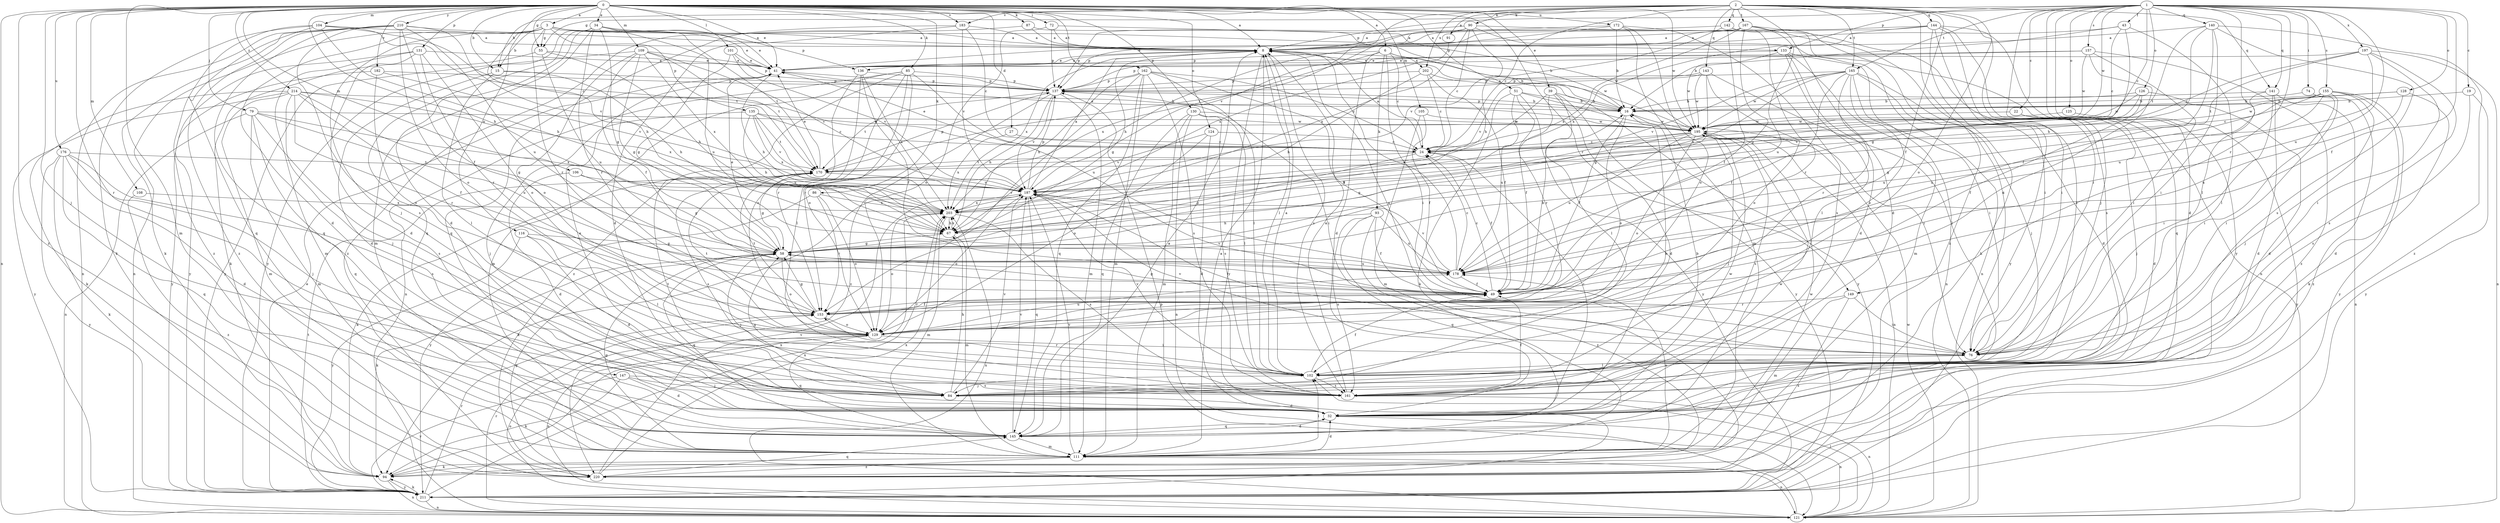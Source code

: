 strict digraph  {
0;
1;
2;
3;
6;
8;
15;
16;
19;
22;
24;
27;
32;
34;
39;
41;
43;
49;
51;
55;
58;
67;
72;
74;
76;
79;
84;
85;
86;
87;
90;
91;
93;
94;
101;
102;
104;
105;
106;
108;
109;
111;
116;
121;
124;
125;
126;
128;
129;
130;
131;
133;
135;
136;
137;
140;
141;
142;
143;
144;
145;
147;
149;
153;
155;
157;
161;
162;
165;
167;
170;
172;
176;
178;
182;
183;
187;
195;
197;
202;
203;
210;
211;
214;
220;
0 -> 3  [label=a];
0 -> 6  [label=a];
0 -> 8  [label=a];
0 -> 15  [label=b];
0 -> 27  [label=d];
0 -> 34  [label=e];
0 -> 39  [label=e];
0 -> 41  [label=e];
0 -> 51  [label=g];
0 -> 55  [label=g];
0 -> 67  [label=h];
0 -> 72  [label=i];
0 -> 79  [label=j];
0 -> 84  [label=j];
0 -> 85  [label=k];
0 -> 86  [label=k];
0 -> 87  [label=k];
0 -> 101  [label=l];
0 -> 104  [label=m];
0 -> 105  [label=m];
0 -> 106  [label=m];
0 -> 108  [label=m];
0 -> 109  [label=m];
0 -> 111  [label=m];
0 -> 116  [label=n];
0 -> 121  [label=n];
0 -> 124  [label=o];
0 -> 130  [label=p];
0 -> 131  [label=p];
0 -> 147  [label=r];
0 -> 149  [label=r];
0 -> 162  [label=t];
0 -> 172  [label=u];
0 -> 176  [label=u];
0 -> 182  [label=v];
0 -> 183  [label=v];
0 -> 195  [label=w];
0 -> 210  [label=y];
0 -> 214  [label=z];
0 -> 220  [label=z];
1 -> 8  [label=a];
1 -> 19  [label=c];
1 -> 22  [label=c];
1 -> 24  [label=c];
1 -> 32  [label=d];
1 -> 43  [label=f];
1 -> 49  [label=f];
1 -> 55  [label=g];
1 -> 74  [label=i];
1 -> 84  [label=j];
1 -> 102  [label=l];
1 -> 125  [label=o];
1 -> 126  [label=o];
1 -> 128  [label=o];
1 -> 133  [label=p];
1 -> 140  [label=q];
1 -> 141  [label=q];
1 -> 149  [label=r];
1 -> 155  [label=s];
1 -> 157  [label=s];
1 -> 165  [label=t];
1 -> 178  [label=u];
1 -> 195  [label=w];
1 -> 197  [label=x];
1 -> 211  [label=y];
2 -> 15  [label=b];
2 -> 24  [label=c];
2 -> 32  [label=d];
2 -> 49  [label=f];
2 -> 76  [label=i];
2 -> 90  [label=k];
2 -> 91  [label=k];
2 -> 129  [label=o];
2 -> 141  [label=q];
2 -> 142  [label=q];
2 -> 143  [label=q];
2 -> 144  [label=q];
2 -> 165  [label=t];
2 -> 167  [label=t];
2 -> 183  [label=v];
2 -> 187  [label=v];
2 -> 202  [label=x];
2 -> 220  [label=z];
3 -> 8  [label=a];
3 -> 15  [label=b];
3 -> 32  [label=d];
3 -> 41  [label=e];
3 -> 55  [label=g];
3 -> 67  [label=h];
3 -> 84  [label=j];
3 -> 121  [label=n];
3 -> 133  [label=p];
3 -> 135  [label=p];
3 -> 136  [label=p];
3 -> 153  [label=r];
3 -> 170  [label=t];
6 -> 16  [label=b];
6 -> 24  [label=c];
6 -> 32  [label=d];
6 -> 76  [label=i];
6 -> 93  [label=k];
6 -> 136  [label=p];
6 -> 202  [label=x];
6 -> 203  [label=x];
8 -> 41  [label=e];
8 -> 58  [label=g];
8 -> 102  [label=l];
8 -> 161  [label=s];
8 -> 195  [label=w];
8 -> 203  [label=x];
8 -> 211  [label=y];
15 -> 32  [label=d];
15 -> 67  [label=h];
15 -> 102  [label=l];
15 -> 137  [label=p];
16 -> 8  [label=a];
16 -> 49  [label=f];
16 -> 129  [label=o];
16 -> 137  [label=p];
16 -> 195  [label=w];
19 -> 16  [label=b];
19 -> 161  [label=s];
19 -> 211  [label=y];
22 -> 32  [label=d];
22 -> 84  [label=j];
22 -> 195  [label=w];
24 -> 8  [label=a];
24 -> 41  [label=e];
24 -> 49  [label=f];
24 -> 58  [label=g];
24 -> 170  [label=t];
27 -> 24  [label=c];
27 -> 203  [label=x];
32 -> 24  [label=c];
32 -> 121  [label=n];
32 -> 145  [label=q];
32 -> 195  [label=w];
34 -> 8  [label=a];
34 -> 32  [label=d];
34 -> 41  [label=e];
34 -> 58  [label=g];
34 -> 111  [label=m];
34 -> 145  [label=q];
34 -> 153  [label=r];
34 -> 178  [label=u];
34 -> 211  [label=y];
39 -> 16  [label=b];
39 -> 24  [label=c];
39 -> 32  [label=d];
39 -> 49  [label=f];
39 -> 102  [label=l];
39 -> 211  [label=y];
41 -> 8  [label=a];
41 -> 67  [label=h];
41 -> 137  [label=p];
43 -> 8  [label=a];
43 -> 16  [label=b];
43 -> 24  [label=c];
43 -> 58  [label=g];
43 -> 102  [label=l];
49 -> 16  [label=b];
49 -> 24  [label=c];
49 -> 58  [label=g];
49 -> 153  [label=r];
49 -> 187  [label=v];
51 -> 16  [label=b];
51 -> 76  [label=i];
51 -> 94  [label=k];
51 -> 153  [label=r];
51 -> 178  [label=u];
51 -> 211  [label=y];
55 -> 41  [label=e];
55 -> 67  [label=h];
55 -> 94  [label=k];
55 -> 178  [label=u];
58 -> 41  [label=e];
58 -> 84  [label=j];
58 -> 94  [label=k];
58 -> 129  [label=o];
58 -> 145  [label=q];
58 -> 178  [label=u];
67 -> 58  [label=g];
67 -> 111  [label=m];
67 -> 203  [label=x];
72 -> 8  [label=a];
72 -> 129  [label=o];
72 -> 137  [label=p];
72 -> 195  [label=w];
74 -> 16  [label=b];
74 -> 76  [label=i];
74 -> 220  [label=z];
76 -> 8  [label=a];
76 -> 102  [label=l];
76 -> 187  [label=v];
79 -> 111  [label=m];
79 -> 121  [label=n];
79 -> 145  [label=q];
79 -> 161  [label=s];
79 -> 178  [label=u];
79 -> 195  [label=w];
79 -> 203  [label=x];
84 -> 16  [label=b];
84 -> 32  [label=d];
84 -> 41  [label=e];
84 -> 67  [label=h];
84 -> 170  [label=t];
84 -> 187  [label=v];
85 -> 102  [label=l];
85 -> 111  [label=m];
85 -> 121  [label=n];
85 -> 129  [label=o];
85 -> 137  [label=p];
85 -> 153  [label=r];
85 -> 178  [label=u];
85 -> 220  [label=z];
86 -> 129  [label=o];
86 -> 153  [label=r];
86 -> 203  [label=x];
86 -> 211  [label=y];
87 -> 8  [label=a];
87 -> 16  [label=b];
87 -> 220  [label=z];
90 -> 8  [label=a];
90 -> 24  [label=c];
90 -> 67  [label=h];
90 -> 76  [label=i];
90 -> 121  [label=n];
90 -> 137  [label=p];
90 -> 170  [label=t];
90 -> 203  [label=x];
91 -> 203  [label=x];
93 -> 49  [label=f];
93 -> 67  [label=h];
93 -> 145  [label=q];
93 -> 161  [label=s];
93 -> 178  [label=u];
93 -> 220  [label=z];
94 -> 121  [label=n];
94 -> 203  [label=x];
94 -> 211  [label=y];
101 -> 41  [label=e];
101 -> 58  [label=g];
101 -> 137  [label=p];
101 -> 187  [label=v];
102 -> 8  [label=a];
102 -> 49  [label=f];
102 -> 84  [label=j];
102 -> 153  [label=r];
102 -> 161  [label=s];
102 -> 187  [label=v];
104 -> 8  [label=a];
104 -> 24  [label=c];
104 -> 67  [label=h];
104 -> 94  [label=k];
104 -> 145  [label=q];
104 -> 170  [label=t];
104 -> 220  [label=z];
105 -> 49  [label=f];
105 -> 111  [label=m];
105 -> 195  [label=w];
106 -> 32  [label=d];
106 -> 58  [label=g];
106 -> 187  [label=v];
108 -> 203  [label=x];
108 -> 220  [label=z];
109 -> 41  [label=e];
109 -> 49  [label=f];
109 -> 58  [label=g];
109 -> 129  [label=o];
109 -> 170  [label=t];
109 -> 187  [label=v];
109 -> 203  [label=x];
109 -> 211  [label=y];
111 -> 8  [label=a];
111 -> 32  [label=d];
111 -> 58  [label=g];
111 -> 94  [label=k];
111 -> 102  [label=l];
111 -> 121  [label=n];
111 -> 178  [label=u];
111 -> 187  [label=v];
111 -> 195  [label=w];
111 -> 220  [label=z];
116 -> 32  [label=d];
116 -> 58  [label=g];
116 -> 102  [label=l];
116 -> 211  [label=y];
121 -> 102  [label=l];
121 -> 129  [label=o];
121 -> 137  [label=p];
121 -> 153  [label=r];
121 -> 195  [label=w];
121 -> 203  [label=x];
124 -> 24  [label=c];
124 -> 32  [label=d];
124 -> 129  [label=o];
124 -> 187  [label=v];
125 -> 195  [label=w];
125 -> 211  [label=y];
126 -> 16  [label=b];
126 -> 32  [label=d];
126 -> 49  [label=f];
126 -> 187  [label=v];
126 -> 195  [label=w];
128 -> 16  [label=b];
128 -> 24  [label=c];
128 -> 32  [label=d];
128 -> 178  [label=u];
129 -> 76  [label=i];
129 -> 121  [label=n];
129 -> 145  [label=q];
129 -> 170  [label=t];
129 -> 178  [label=u];
130 -> 102  [label=l];
130 -> 111  [label=m];
130 -> 121  [label=n];
130 -> 145  [label=q];
130 -> 161  [label=s];
130 -> 195  [label=w];
131 -> 32  [label=d];
131 -> 41  [label=e];
131 -> 111  [label=m];
131 -> 129  [label=o];
131 -> 153  [label=r];
131 -> 211  [label=y];
133 -> 32  [label=d];
133 -> 41  [label=e];
133 -> 102  [label=l];
133 -> 111  [label=m];
133 -> 121  [label=n];
133 -> 195  [label=w];
135 -> 24  [label=c];
135 -> 67  [label=h];
135 -> 84  [label=j];
135 -> 170  [label=t];
135 -> 187  [label=v];
135 -> 195  [label=w];
135 -> 203  [label=x];
136 -> 49  [label=f];
136 -> 129  [label=o];
136 -> 137  [label=p];
136 -> 153  [label=r];
136 -> 203  [label=x];
137 -> 16  [label=b];
137 -> 67  [label=h];
137 -> 76  [label=i];
137 -> 111  [label=m];
137 -> 170  [label=t];
137 -> 187  [label=v];
137 -> 220  [label=z];
140 -> 8  [label=a];
140 -> 49  [label=f];
140 -> 67  [label=h];
140 -> 76  [label=i];
140 -> 161  [label=s];
140 -> 170  [label=t];
140 -> 220  [label=z];
141 -> 16  [label=b];
141 -> 32  [label=d];
141 -> 76  [label=i];
141 -> 121  [label=n];
141 -> 178  [label=u];
142 -> 8  [label=a];
142 -> 49  [label=f];
142 -> 145  [label=q];
142 -> 153  [label=r];
142 -> 187  [label=v];
143 -> 58  [label=g];
143 -> 102  [label=l];
143 -> 129  [label=o];
143 -> 137  [label=p];
143 -> 187  [label=v];
143 -> 195  [label=w];
144 -> 8  [label=a];
144 -> 76  [label=i];
144 -> 94  [label=k];
144 -> 121  [label=n];
144 -> 137  [label=p];
144 -> 161  [label=s];
144 -> 203  [label=x];
144 -> 211  [label=y];
145 -> 8  [label=a];
145 -> 32  [label=d];
145 -> 111  [label=m];
145 -> 187  [label=v];
145 -> 195  [label=w];
147 -> 32  [label=d];
147 -> 84  [label=j];
147 -> 94  [label=k];
147 -> 161  [label=s];
147 -> 211  [label=y];
149 -> 76  [label=i];
149 -> 111  [label=m];
149 -> 153  [label=r];
149 -> 220  [label=z];
153 -> 49  [label=f];
153 -> 58  [label=g];
153 -> 129  [label=o];
153 -> 170  [label=t];
155 -> 16  [label=b];
155 -> 58  [label=g];
155 -> 76  [label=i];
155 -> 84  [label=j];
155 -> 94  [label=k];
155 -> 178  [label=u];
155 -> 195  [label=w];
155 -> 211  [label=y];
157 -> 41  [label=e];
157 -> 76  [label=i];
157 -> 129  [label=o];
157 -> 137  [label=p];
157 -> 195  [label=w];
157 -> 220  [label=z];
161 -> 8  [label=a];
161 -> 16  [label=b];
161 -> 49  [label=f];
161 -> 58  [label=g];
161 -> 121  [label=n];
162 -> 24  [label=c];
162 -> 49  [label=f];
162 -> 67  [label=h];
162 -> 102  [label=l];
162 -> 111  [label=m];
162 -> 137  [label=p];
162 -> 145  [label=q];
162 -> 153  [label=r];
162 -> 161  [label=s];
165 -> 32  [label=d];
165 -> 49  [label=f];
165 -> 76  [label=i];
165 -> 84  [label=j];
165 -> 129  [label=o];
165 -> 137  [label=p];
165 -> 153  [label=r];
165 -> 187  [label=v];
165 -> 195  [label=w];
165 -> 203  [label=x];
167 -> 8  [label=a];
167 -> 41  [label=e];
167 -> 58  [label=g];
167 -> 76  [label=i];
167 -> 102  [label=l];
167 -> 178  [label=u];
167 -> 203  [label=x];
170 -> 41  [label=e];
170 -> 58  [label=g];
170 -> 94  [label=k];
170 -> 137  [label=p];
170 -> 161  [label=s];
170 -> 187  [label=v];
172 -> 8  [label=a];
172 -> 16  [label=b];
172 -> 67  [label=h];
172 -> 111  [label=m];
172 -> 129  [label=o];
172 -> 161  [label=s];
176 -> 32  [label=d];
176 -> 84  [label=j];
176 -> 94  [label=k];
176 -> 145  [label=q];
176 -> 161  [label=s];
176 -> 170  [label=t];
176 -> 211  [label=y];
178 -> 8  [label=a];
178 -> 24  [label=c];
178 -> 49  [label=f];
178 -> 187  [label=v];
182 -> 129  [label=o];
182 -> 137  [label=p];
182 -> 187  [label=v];
182 -> 211  [label=y];
183 -> 8  [label=a];
183 -> 24  [label=c];
183 -> 32  [label=d];
183 -> 145  [label=q];
183 -> 187  [label=v];
187 -> 8  [label=a];
187 -> 76  [label=i];
187 -> 94  [label=k];
187 -> 129  [label=o];
187 -> 137  [label=p];
187 -> 145  [label=q];
187 -> 203  [label=x];
195 -> 24  [label=c];
195 -> 41  [label=e];
195 -> 58  [label=g];
195 -> 67  [label=h];
195 -> 84  [label=j];
195 -> 121  [label=n];
195 -> 129  [label=o];
195 -> 161  [label=s];
195 -> 178  [label=u];
197 -> 24  [label=c];
197 -> 41  [label=e];
197 -> 76  [label=i];
197 -> 121  [label=n];
197 -> 161  [label=s];
197 -> 170  [label=t];
197 -> 178  [label=u];
202 -> 24  [label=c];
202 -> 49  [label=f];
202 -> 67  [label=h];
202 -> 137  [label=p];
202 -> 211  [label=y];
203 -> 67  [label=h];
203 -> 111  [label=m];
203 -> 129  [label=o];
203 -> 161  [label=s];
210 -> 8  [label=a];
210 -> 49  [label=f];
210 -> 94  [label=k];
210 -> 121  [label=n];
210 -> 129  [label=o];
210 -> 145  [label=q];
210 -> 161  [label=s];
210 -> 178  [label=u];
210 -> 187  [label=v];
210 -> 220  [label=z];
211 -> 41  [label=e];
211 -> 94  [label=k];
211 -> 121  [label=n];
211 -> 153  [label=r];
211 -> 170  [label=t];
211 -> 203  [label=x];
214 -> 16  [label=b];
214 -> 49  [label=f];
214 -> 58  [label=g];
214 -> 84  [label=j];
214 -> 94  [label=k];
214 -> 111  [label=m];
214 -> 153  [label=r];
214 -> 203  [label=x];
214 -> 211  [label=y];
220 -> 58  [label=g];
220 -> 145  [label=q];
220 -> 187  [label=v];
220 -> 203  [label=x];
}
